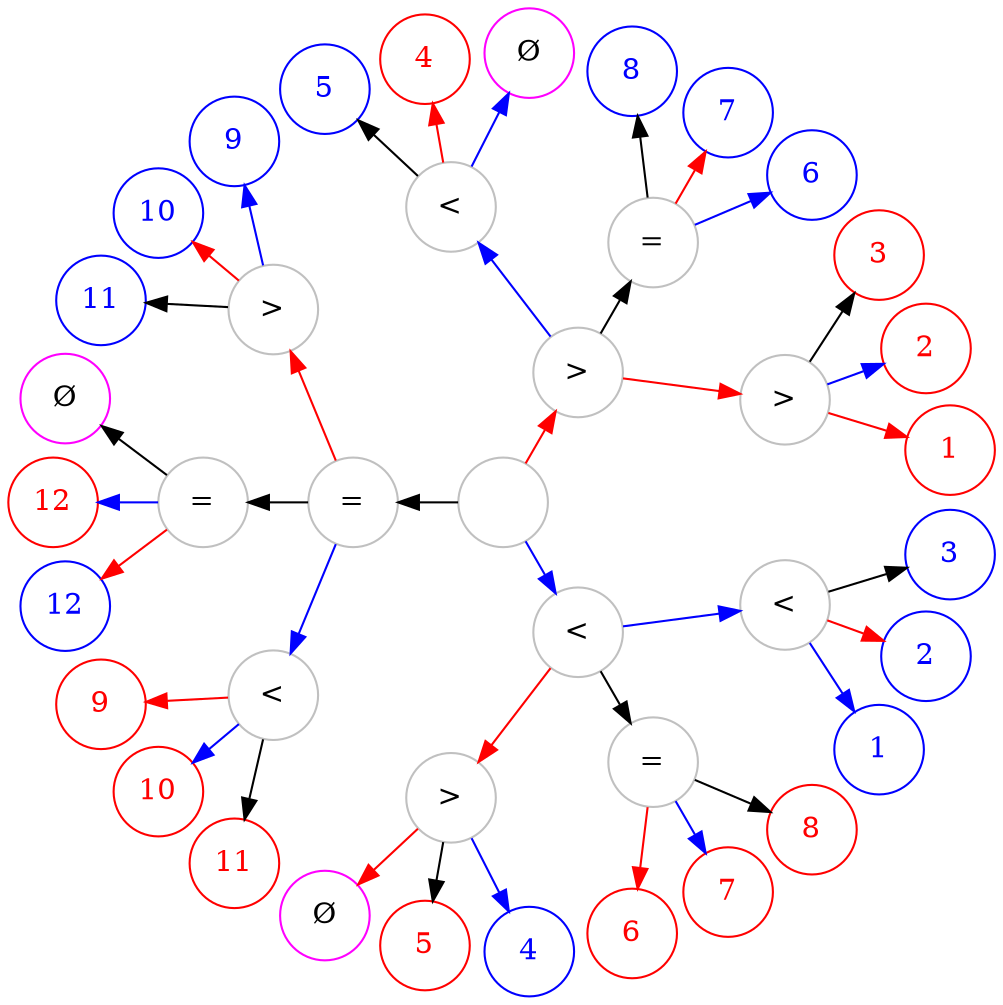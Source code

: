 digraph G {
  layout="twopi";
  bgcolor="transparent";
  node [shape="circle", fixedsize=true, width="0.6", fillcolor="white", style="filled", color="grey"];
  start [label=""];
  lev1_g [label=">"];
  lev1_e [label="="];
  lev1_l [label="<"];
  lev2_gg [label=">"];
  lev2_ge [label="="];
  lev2_gl [label="<"];
  lev2_eg [label=">"];
  lev2_ee [label="="];
  lev2_el [label="<"];
  lev2_lg [label=">"];
  lev2_le [label="="];
  lev2_ll [label="<"];

  node [color="magenta", label="Ø"];
  lev3_gll;
  lev3_eee;
  lev3_lgg;

  node [color="red", fontcolor="red"];
  lev3_ggg [label="1"];
  lev3_ggl [label="2"];
  lev3_gge [label="3"];
  lev3_glg [label="4"];
  lev3_lge [label="5"];
  lev3_leg [label="6"];
  lev3_lel [label="7"];
  lev3_lee [label="8"];
  lev3_elg [label="9"];
  lev3_ell [label="10"];
  lev3_ele [label="11"];
  lev3_eel [label="12"];

  node [color="blue", fontcolor="blue"];
  lev3_lll [label="1"];
  lev3_llg [label="2"];
  lev3_lle [label="3"];
  lev3_lgl [label="4"];
  lev3_gle [label="5"];
  lev3_gel [label="6"];
  lev3_geg [label="7"];
  lev3_gee [label="8"];
  lev3_egl [label="9"];
  lev3_egg [label="10"];
  lev3_ege [label="11"];
  lev3_eeg [label="12"];

  start -> lev1_e;
  lev1_g -> lev2_ge;
  lev1_e -> lev2_ee;
  lev1_l -> lev2_le;
  lev2_gg -> lev3_gge;
  lev2_ge -> lev3_gee;
  lev2_gl -> lev3_gle;
  lev2_eg -> lev3_ege;
  lev2_ee -> lev3_eee;
  lev2_el -> lev3_ele;
  lev2_lg -> lev3_lge;
  lev2_le -> lev3_lee;
  lev2_ll -> lev3_lle;

  edge [color="red"];
  start -> lev1_g;
  lev1_g -> lev2_gg;
  lev1_e -> lev2_eg;
  lev1_l -> lev2_lg;
  lev2_gg -> lev3_ggg;
  lev2_ge -> lev3_geg;
  lev2_gl -> lev3_glg;
  lev2_eg -> lev3_egg;
  lev2_ee -> lev3_eeg;
  lev2_el -> lev3_elg;
  lev2_lg -> lev3_lgg;
  lev2_le -> lev3_leg;
  lev2_ll -> lev3_llg;

  edge [color="blue"];
  start -> lev1_l;
  lev1_g -> lev2_gl;
  lev1_e -> lev2_el;
  lev1_l -> lev2_ll;
  lev2_gg -> lev3_ggl;
  lev2_ge -> lev3_gel;
  lev2_gl -> lev3_gll;
  lev2_eg -> lev3_egl;
  lev2_ee -> lev3_eel;
  lev2_el -> lev3_ell;
  lev2_lg -> lev3_lgl;
  lev2_le -> lev3_lel;
  lev2_ll -> lev3_lll;
}
